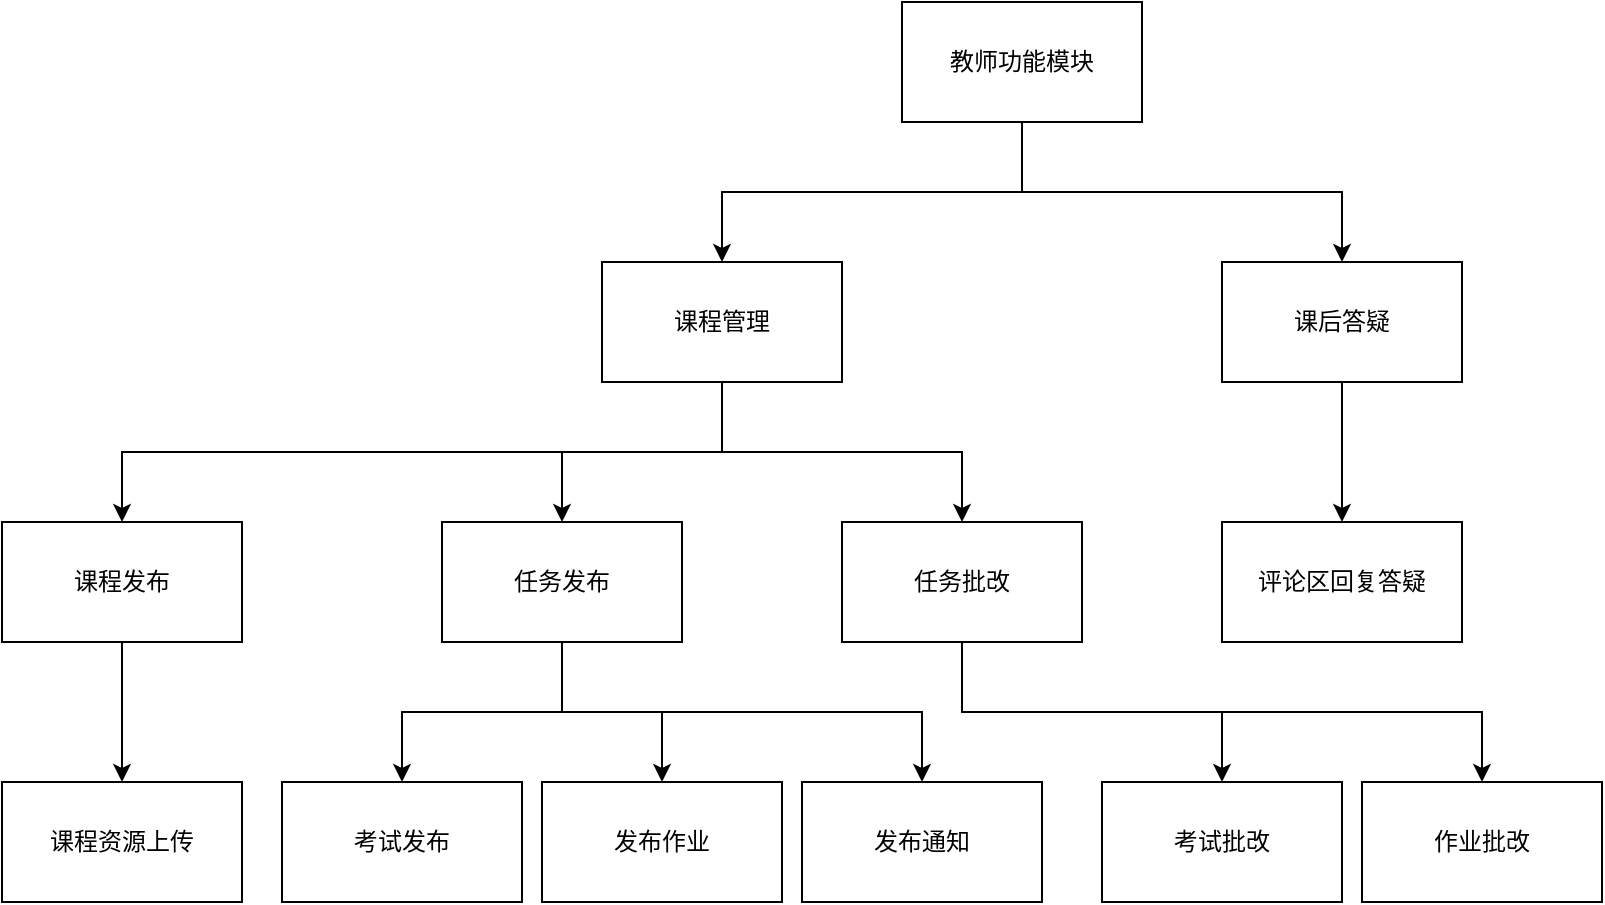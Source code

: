 <mxfile version="21.3.4" type="github">
  <diagram name="第 1 页" id="jQK_BMHHEw9vrDmMg4vz">
    <mxGraphModel dx="1050" dy="541" grid="1" gridSize="10" guides="1" tooltips="1" connect="1" arrows="1" fold="1" page="1" pageScale="1" pageWidth="3300" pageHeight="4681" math="0" shadow="0">
      <root>
        <mxCell id="0" />
        <mxCell id="1" parent="0" />
        <mxCell id="dpEzo3avSsQfXPYqwDW7-4" style="edgeStyle=orthogonalEdgeStyle;rounded=0;orthogonalLoop=1;jettySize=auto;html=1;exitX=0.5;exitY=1;exitDx=0;exitDy=0;entryX=0.5;entryY=0;entryDx=0;entryDy=0;" parent="1" source="dpEzo3avSsQfXPYqwDW7-1" target="dpEzo3avSsQfXPYqwDW7-2" edge="1">
          <mxGeometry relative="1" as="geometry" />
        </mxCell>
        <mxCell id="dpEzo3avSsQfXPYqwDW7-5" style="edgeStyle=orthogonalEdgeStyle;rounded=0;orthogonalLoop=1;jettySize=auto;html=1;exitX=0.5;exitY=1;exitDx=0;exitDy=0;" parent="1" source="dpEzo3avSsQfXPYqwDW7-1" target="dpEzo3avSsQfXPYqwDW7-3" edge="1">
          <mxGeometry relative="1" as="geometry" />
        </mxCell>
        <mxCell id="dpEzo3avSsQfXPYqwDW7-1" value="教师功能模块" style="rounded=0;whiteSpace=wrap;html=1;" parent="1" vertex="1">
          <mxGeometry x="480" y="60" width="120" height="60" as="geometry" />
        </mxCell>
        <mxCell id="HqISVrhDIxECl1DmoCtg-1" style="edgeStyle=orthogonalEdgeStyle;rounded=0;orthogonalLoop=1;jettySize=auto;html=1;exitX=0.5;exitY=1;exitDx=0;exitDy=0;entryX=0.5;entryY=0;entryDx=0;entryDy=0;" parent="1" source="dpEzo3avSsQfXPYqwDW7-2" target="dpEzo3avSsQfXPYqwDW7-6" edge="1">
          <mxGeometry relative="1" as="geometry" />
        </mxCell>
        <mxCell id="HqISVrhDIxECl1DmoCtg-5" style="edgeStyle=orthogonalEdgeStyle;rounded=0;orthogonalLoop=1;jettySize=auto;html=1;exitX=0.5;exitY=1;exitDx=0;exitDy=0;entryX=0.5;entryY=0;entryDx=0;entryDy=0;" parent="1" source="dpEzo3avSsQfXPYqwDW7-2" target="HqISVrhDIxECl1DmoCtg-3" edge="1">
          <mxGeometry relative="1" as="geometry" />
        </mxCell>
        <mxCell id="HqISVrhDIxECl1DmoCtg-6" style="edgeStyle=orthogonalEdgeStyle;rounded=0;orthogonalLoop=1;jettySize=auto;html=1;exitX=0.5;exitY=1;exitDx=0;exitDy=0;entryX=0.5;entryY=0;entryDx=0;entryDy=0;" parent="1" source="dpEzo3avSsQfXPYqwDW7-2" target="HqISVrhDIxECl1DmoCtg-4" edge="1">
          <mxGeometry relative="1" as="geometry" />
        </mxCell>
        <mxCell id="dpEzo3avSsQfXPYqwDW7-2" value="课程管理" style="rounded=0;whiteSpace=wrap;html=1;" parent="1" vertex="1">
          <mxGeometry x="330" y="190" width="120" height="60" as="geometry" />
        </mxCell>
        <mxCell id="HqISVrhDIxECl1DmoCtg-12" style="edgeStyle=orthogonalEdgeStyle;rounded=0;orthogonalLoop=1;jettySize=auto;html=1;exitX=0.5;exitY=1;exitDx=0;exitDy=0;entryX=0.5;entryY=0;entryDx=0;entryDy=0;" parent="1" source="dpEzo3avSsQfXPYqwDW7-3" target="HqISVrhDIxECl1DmoCtg-2" edge="1">
          <mxGeometry relative="1" as="geometry" />
        </mxCell>
        <mxCell id="dpEzo3avSsQfXPYqwDW7-3" value="课后答疑" style="rounded=0;whiteSpace=wrap;html=1;" parent="1" vertex="1">
          <mxGeometry x="640" y="190" width="120" height="60" as="geometry" />
        </mxCell>
        <mxCell id="bh6N--zWgNWKaNAlmne--1" style="edgeStyle=orthogonalEdgeStyle;rounded=0;orthogonalLoop=1;jettySize=auto;html=1;exitX=0.5;exitY=1;exitDx=0;exitDy=0;entryX=0.5;entryY=0;entryDx=0;entryDy=0;" edge="1" parent="1" source="dpEzo3avSsQfXPYqwDW7-6" target="dpEzo3avSsQfXPYqwDW7-7">
          <mxGeometry relative="1" as="geometry" />
        </mxCell>
        <mxCell id="dpEzo3avSsQfXPYqwDW7-6" value="课程发布" style="rounded=0;whiteSpace=wrap;html=1;" parent="1" vertex="1">
          <mxGeometry x="30" y="320" width="120" height="60" as="geometry" />
        </mxCell>
        <mxCell id="dpEzo3avSsQfXPYqwDW7-7" value="课程资源上传" style="rounded=0;whiteSpace=wrap;html=1;" parent="1" vertex="1">
          <mxGeometry x="30" y="450" width="120" height="60" as="geometry" />
        </mxCell>
        <mxCell id="dpEzo3avSsQfXPYqwDW7-8" value="考试发布" style="rounded=0;whiteSpace=wrap;html=1;" parent="1" vertex="1">
          <mxGeometry x="170" y="450" width="120" height="60" as="geometry" />
        </mxCell>
        <mxCell id="dpEzo3avSsQfXPYqwDW7-9" value="发布作业" style="rounded=0;whiteSpace=wrap;html=1;" parent="1" vertex="1">
          <mxGeometry x="300" y="450" width="120" height="60" as="geometry" />
        </mxCell>
        <mxCell id="dpEzo3avSsQfXPYqwDW7-10" value="发布通知" style="rounded=0;whiteSpace=wrap;html=1;" parent="1" vertex="1">
          <mxGeometry x="430" y="450" width="120" height="60" as="geometry" />
        </mxCell>
        <mxCell id="dpEzo3avSsQfXPYqwDW7-11" value="作业批改" style="rounded=0;whiteSpace=wrap;html=1;" parent="1" vertex="1">
          <mxGeometry x="710" y="450" width="120" height="60" as="geometry" />
        </mxCell>
        <mxCell id="dpEzo3avSsQfXPYqwDW7-12" value="考试批改" style="rounded=0;whiteSpace=wrap;html=1;" parent="1" vertex="1">
          <mxGeometry x="580" y="450" width="120" height="60" as="geometry" />
        </mxCell>
        <mxCell id="HqISVrhDIxECl1DmoCtg-2" value="评论区回复答疑" style="rounded=0;whiteSpace=wrap;html=1;" parent="1" vertex="1">
          <mxGeometry x="640" y="320" width="120" height="60" as="geometry" />
        </mxCell>
        <mxCell id="HqISVrhDIxECl1DmoCtg-7" style="edgeStyle=orthogonalEdgeStyle;rounded=0;orthogonalLoop=1;jettySize=auto;html=1;exitX=0.5;exitY=1;exitDx=0;exitDy=0;" parent="1" source="HqISVrhDIxECl1DmoCtg-3" target="dpEzo3avSsQfXPYqwDW7-8" edge="1">
          <mxGeometry relative="1" as="geometry" />
        </mxCell>
        <mxCell id="HqISVrhDIxECl1DmoCtg-8" style="edgeStyle=orthogonalEdgeStyle;rounded=0;orthogonalLoop=1;jettySize=auto;html=1;exitX=0.5;exitY=1;exitDx=0;exitDy=0;" parent="1" source="HqISVrhDIxECl1DmoCtg-3" target="dpEzo3avSsQfXPYqwDW7-9" edge="1">
          <mxGeometry relative="1" as="geometry" />
        </mxCell>
        <mxCell id="HqISVrhDIxECl1DmoCtg-9" style="edgeStyle=orthogonalEdgeStyle;rounded=0;orthogonalLoop=1;jettySize=auto;html=1;exitX=0.5;exitY=1;exitDx=0;exitDy=0;entryX=0.5;entryY=0;entryDx=0;entryDy=0;" parent="1" source="HqISVrhDIxECl1DmoCtg-3" target="dpEzo3avSsQfXPYqwDW7-10" edge="1">
          <mxGeometry relative="1" as="geometry" />
        </mxCell>
        <mxCell id="HqISVrhDIxECl1DmoCtg-3" value="任务发布" style="rounded=0;whiteSpace=wrap;html=1;" parent="1" vertex="1">
          <mxGeometry x="250" y="320" width="120" height="60" as="geometry" />
        </mxCell>
        <mxCell id="HqISVrhDIxECl1DmoCtg-10" style="edgeStyle=orthogonalEdgeStyle;rounded=0;orthogonalLoop=1;jettySize=auto;html=1;exitX=0.5;exitY=1;exitDx=0;exitDy=0;" parent="1" source="HqISVrhDIxECl1DmoCtg-4" target="dpEzo3avSsQfXPYqwDW7-12" edge="1">
          <mxGeometry relative="1" as="geometry" />
        </mxCell>
        <mxCell id="HqISVrhDIxECl1DmoCtg-11" style="edgeStyle=orthogonalEdgeStyle;rounded=0;orthogonalLoop=1;jettySize=auto;html=1;exitX=0.5;exitY=1;exitDx=0;exitDy=0;" parent="1" source="HqISVrhDIxECl1DmoCtg-4" target="dpEzo3avSsQfXPYqwDW7-11" edge="1">
          <mxGeometry relative="1" as="geometry" />
        </mxCell>
        <mxCell id="HqISVrhDIxECl1DmoCtg-4" value="任务批改" style="rounded=0;whiteSpace=wrap;html=1;" parent="1" vertex="1">
          <mxGeometry x="450" y="320" width="120" height="60" as="geometry" />
        </mxCell>
      </root>
    </mxGraphModel>
  </diagram>
</mxfile>
